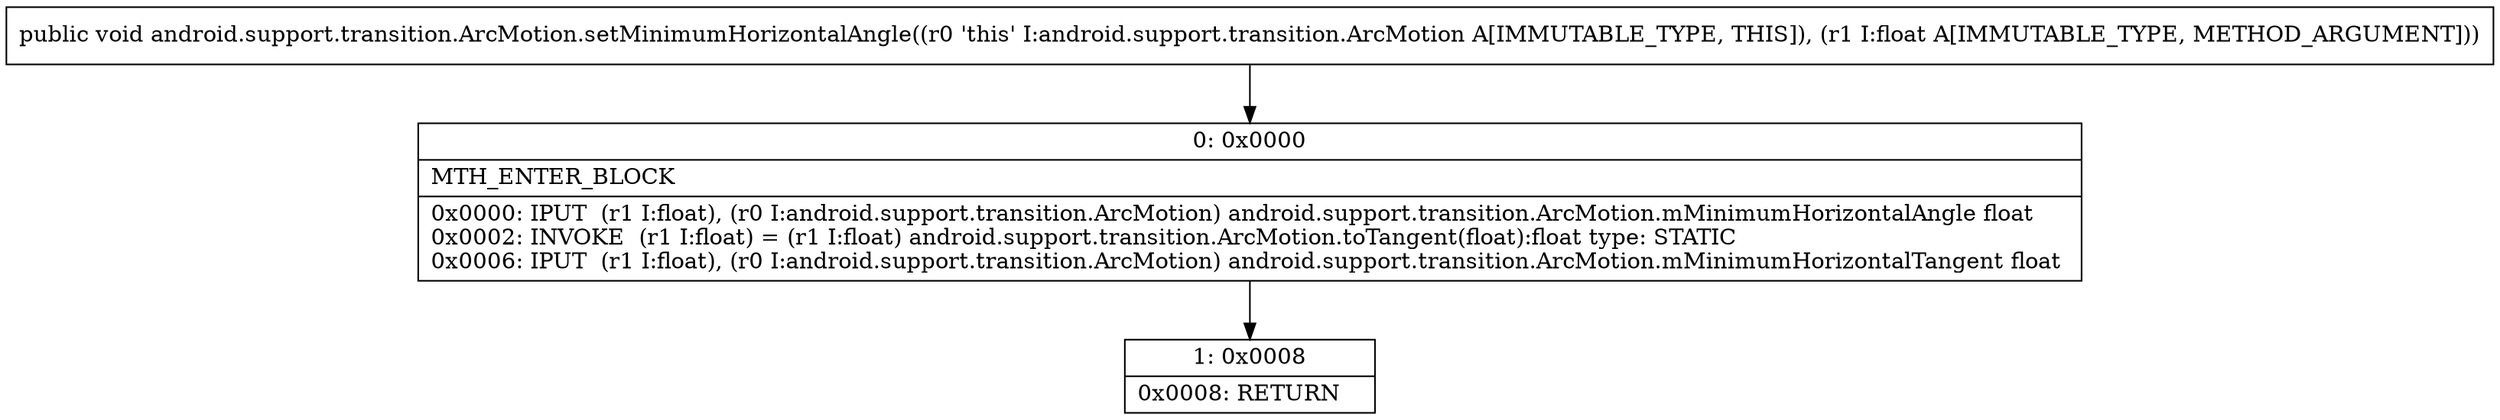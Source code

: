 digraph "CFG forandroid.support.transition.ArcMotion.setMinimumHorizontalAngle(F)V" {
Node_0 [shape=record,label="{0\:\ 0x0000|MTH_ENTER_BLOCK\l|0x0000: IPUT  (r1 I:float), (r0 I:android.support.transition.ArcMotion) android.support.transition.ArcMotion.mMinimumHorizontalAngle float \l0x0002: INVOKE  (r1 I:float) = (r1 I:float) android.support.transition.ArcMotion.toTangent(float):float type: STATIC \l0x0006: IPUT  (r1 I:float), (r0 I:android.support.transition.ArcMotion) android.support.transition.ArcMotion.mMinimumHorizontalTangent float \l}"];
Node_1 [shape=record,label="{1\:\ 0x0008|0x0008: RETURN   \l}"];
MethodNode[shape=record,label="{public void android.support.transition.ArcMotion.setMinimumHorizontalAngle((r0 'this' I:android.support.transition.ArcMotion A[IMMUTABLE_TYPE, THIS]), (r1 I:float A[IMMUTABLE_TYPE, METHOD_ARGUMENT])) }"];
MethodNode -> Node_0;
Node_0 -> Node_1;
}

